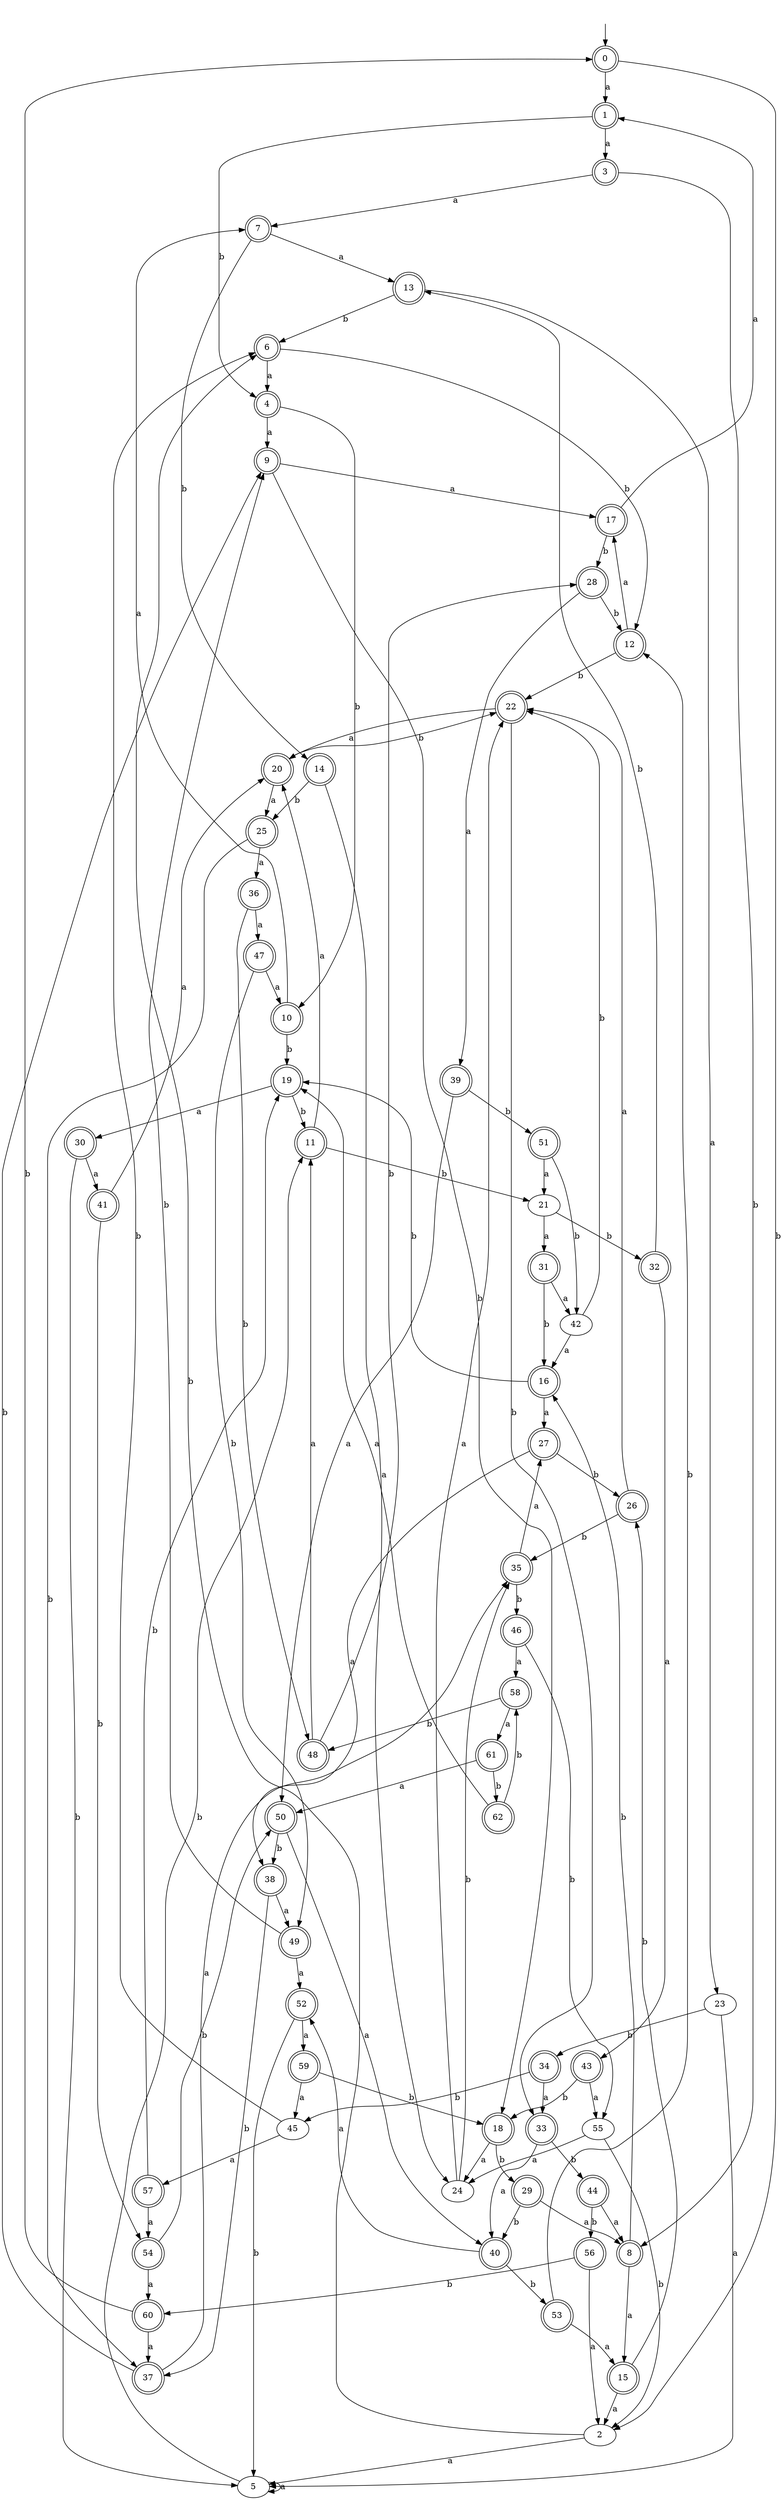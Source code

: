 digraph RandomDFA {
  __start0 [label="", shape=none];
  __start0 -> 0 [label=""];
  0 [shape=circle] [shape=doublecircle]
  0 -> 1 [label="a"]
  0 -> 2 [label="b"]
  1 [shape=doublecircle]
  1 -> 3 [label="a"]
  1 -> 4 [label="b"]
  2
  2 -> 5 [label="a"]
  2 -> 6 [label="b"]
  3 [shape=doublecircle]
  3 -> 7 [label="a"]
  3 -> 8 [label="b"]
  4 [shape=doublecircle]
  4 -> 9 [label="a"]
  4 -> 10 [label="b"]
  5
  5 -> 5 [label="a"]
  5 -> 11 [label="b"]
  6 [shape=doublecircle]
  6 -> 4 [label="a"]
  6 -> 12 [label="b"]
  7 [shape=doublecircle]
  7 -> 13 [label="a"]
  7 -> 14 [label="b"]
  8 [shape=doublecircle]
  8 -> 15 [label="a"]
  8 -> 16 [label="b"]
  9 [shape=doublecircle]
  9 -> 17 [label="a"]
  9 -> 18 [label="b"]
  10 [shape=doublecircle]
  10 -> 7 [label="a"]
  10 -> 19 [label="b"]
  11 [shape=doublecircle]
  11 -> 20 [label="a"]
  11 -> 21 [label="b"]
  12 [shape=doublecircle]
  12 -> 17 [label="a"]
  12 -> 22 [label="b"]
  13 [shape=doublecircle]
  13 -> 23 [label="a"]
  13 -> 6 [label="b"]
  14 [shape=doublecircle]
  14 -> 24 [label="a"]
  14 -> 25 [label="b"]
  15 [shape=doublecircle]
  15 -> 2 [label="a"]
  15 -> 26 [label="b"]
  16 [shape=doublecircle]
  16 -> 27 [label="a"]
  16 -> 19 [label="b"]
  17 [shape=doublecircle]
  17 -> 1 [label="a"]
  17 -> 28 [label="b"]
  18 [shape=doublecircle]
  18 -> 24 [label="a"]
  18 -> 29 [label="b"]
  19 [shape=doublecircle]
  19 -> 30 [label="a"]
  19 -> 11 [label="b"]
  20 [shape=doublecircle]
  20 -> 25 [label="a"]
  20 -> 22 [label="b"]
  21
  21 -> 31 [label="a"]
  21 -> 32 [label="b"]
  22 [shape=doublecircle]
  22 -> 20 [label="a"]
  22 -> 33 [label="b"]
  23
  23 -> 5 [label="a"]
  23 -> 34 [label="b"]
  24
  24 -> 22 [label="a"]
  24 -> 35 [label="b"]
  25 [shape=doublecircle]
  25 -> 36 [label="a"]
  25 -> 37 [label="b"]
  26 [shape=doublecircle]
  26 -> 22 [label="a"]
  26 -> 35 [label="b"]
  27 [shape=doublecircle]
  27 -> 38 [label="a"]
  27 -> 26 [label="b"]
  28 [shape=doublecircle]
  28 -> 39 [label="a"]
  28 -> 12 [label="b"]
  29 [shape=doublecircle]
  29 -> 8 [label="a"]
  29 -> 40 [label="b"]
  30 [shape=doublecircle]
  30 -> 41 [label="a"]
  30 -> 5 [label="b"]
  31 [shape=doublecircle]
  31 -> 42 [label="a"]
  31 -> 16 [label="b"]
  32 [shape=doublecircle]
  32 -> 43 [label="a"]
  32 -> 13 [label="b"]
  33 [shape=doublecircle]
  33 -> 40 [label="a"]
  33 -> 44 [label="b"]
  34 [shape=doublecircle]
  34 -> 33 [label="a"]
  34 -> 45 [label="b"]
  35 [shape=doublecircle]
  35 -> 27 [label="a"]
  35 -> 46 [label="b"]
  36 [shape=doublecircle]
  36 -> 47 [label="a"]
  36 -> 48 [label="b"]
  37 [shape=doublecircle]
  37 -> 35 [label="a"]
  37 -> 9 [label="b"]
  38 [shape=doublecircle]
  38 -> 49 [label="a"]
  38 -> 37 [label="b"]
  39 [shape=doublecircle]
  39 -> 50 [label="a"]
  39 -> 51 [label="b"]
  40 [shape=doublecircle]
  40 -> 52 [label="a"]
  40 -> 53 [label="b"]
  41 [shape=doublecircle]
  41 -> 20 [label="a"]
  41 -> 54 [label="b"]
  42
  42 -> 16 [label="a"]
  42 -> 22 [label="b"]
  43 [shape=doublecircle]
  43 -> 55 [label="a"]
  43 -> 18 [label="b"]
  44 [shape=doublecircle]
  44 -> 8 [label="a"]
  44 -> 56 [label="b"]
  45
  45 -> 57 [label="a"]
  45 -> 6 [label="b"]
  46 [shape=doublecircle]
  46 -> 58 [label="a"]
  46 -> 55 [label="b"]
  47 [shape=doublecircle]
  47 -> 10 [label="a"]
  47 -> 49 [label="b"]
  48 [shape=doublecircle]
  48 -> 11 [label="a"]
  48 -> 28 [label="b"]
  49 [shape=doublecircle]
  49 -> 52 [label="a"]
  49 -> 9 [label="b"]
  50 [shape=doublecircle]
  50 -> 40 [label="a"]
  50 -> 38 [label="b"]
  51 [shape=doublecircle]
  51 -> 21 [label="a"]
  51 -> 42 [label="b"]
  52 [shape=doublecircle]
  52 -> 59 [label="a"]
  52 -> 5 [label="b"]
  53 [shape=doublecircle]
  53 -> 15 [label="a"]
  53 -> 12 [label="b"]
  54 [shape=doublecircle]
  54 -> 60 [label="a"]
  54 -> 50 [label="b"]
  55
  55 -> 24 [label="a"]
  55 -> 2 [label="b"]
  56 [shape=doublecircle]
  56 -> 2 [label="a"]
  56 -> 60 [label="b"]
  57 [shape=doublecircle]
  57 -> 54 [label="a"]
  57 -> 19 [label="b"]
  58 [shape=doublecircle]
  58 -> 61 [label="a"]
  58 -> 48 [label="b"]
  59 [shape=doublecircle]
  59 -> 45 [label="a"]
  59 -> 18 [label="b"]
  60 [shape=doublecircle]
  60 -> 37 [label="a"]
  60 -> 0 [label="b"]
  61 [shape=doublecircle]
  61 -> 50 [label="a"]
  61 -> 62 [label="b"]
  62 [shape=doublecircle]
  62 -> 19 [label="a"]
  62 -> 58 [label="b"]
}
